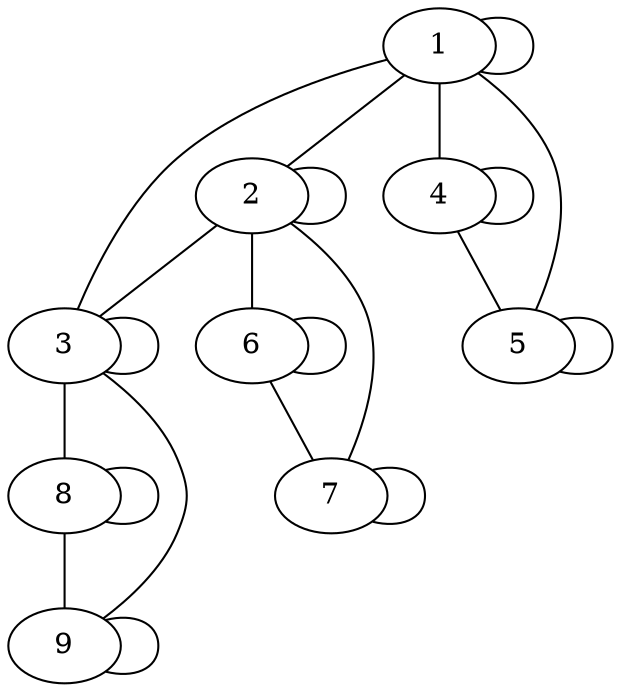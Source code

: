 graph  {
1 [host_bandwidth_down="10 Mbit", host_bandwidth_up="10 Mbit"];
2 [host_bandwidth_down="10 Mbit", host_bandwidth_up="10 Mbit"];
3 [host_bandwidth_down="10 Mbit", host_bandwidth_up="10 Mbit"];
4 [host_bandwidth_down="10 Mbit", host_bandwidth_up="10 Mbit"];
5 [host_bandwidth_down="10 Mbit", host_bandwidth_up="10 Mbit"];
6 [host_bandwidth_down="10 Mbit", host_bandwidth_up="10 Mbit"];
7 [host_bandwidth_down="10 Mbit", host_bandwidth_up="10 Mbit"];
8 [host_bandwidth_down="10 Mbit", host_bandwidth_up="10 Mbit"];
9 [host_bandwidth_down="10 Mbit", host_bandwidth_up="10 Mbit"];
1 -- 1  [latency="10 ms", packet_loss="0.0", weight=0];
1 -- 2  [latency="10 ms", packet_loss="0.0", weight=4];
1 -- 3  [latency="10 ms", packet_loss="0.0", weight=5];
1 -- 4  [latency="10 ms", packet_loss="0.0", weight=7];
1 -- 5  [latency="10 ms", packet_loss="0.0", weight=9];
2 -- 2  [latency="10 ms", packet_loss="0.0", weight=0];
2 -- 3  [latency="10 ms", packet_loss="0.0", weight=3];
2 -- 6  [latency="10 ms", packet_loss="0.0", weight=11];
2 -- 7  [latency="10 ms", packet_loss="0.0", weight=14];
3 -- 3  [latency="10 ms", packet_loss="0.0", weight=0];
3 -- 9  [latency="10 ms", packet_loss="0.0", weight=10];
3 -- 8  [latency="10 ms", packet_loss="0.0", weight=15];
4 -- 4  [latency="10 ms", packet_loss="0.0", weight=0];
4 -- 5  [latency="10 ms", packet_loss="0.0", weight=12];
5 -- 5  [latency="10 ms", packet_loss="0.0", weight=0];
6 -- 6  [latency="10 ms", packet_loss="0.0", weight=0];
6 -- 7  [latency="10 ms", packet_loss="0.0", weight=16];
7 -- 7  [latency="10 ms", packet_loss="0.0", weight=0];
8 -- 8  [latency="10 ms", packet_loss="0.0", weight=0];
8 -- 9  [latency="10 ms", packet_loss="0.0", weight=13];
9 -- 9  [latency="10 ms", packet_loss="0.0", weight=0];
}
